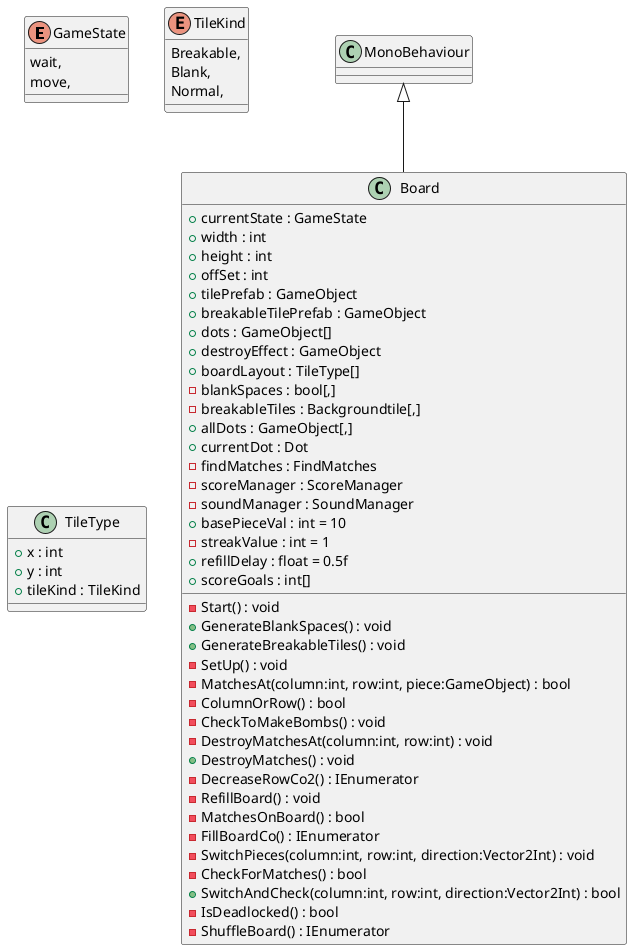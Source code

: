 @startuml
enum GameState {
    wait,
    move,
}
enum TileKind {
    Breakable,
    Blank,
    Normal,
}
class TileType {
    + x : int
    + y : int
    + tileKind : TileKind
}
class Board {
    + currentState : GameState
    + width : int
    + height : int
    + offSet : int
    + tilePrefab : GameObject
    + breakableTilePrefab : GameObject
    + dots : GameObject[]
    + destroyEffect : GameObject
    + boardLayout : TileType[]
    - blankSpaces : bool[,]
    - breakableTiles : Backgroundtile[,]
    + allDots : GameObject[,]
    + currentDot : Dot
    - findMatches : FindMatches
    - scoreManager : ScoreManager
    - soundManager : SoundManager
    + basePieceVal : int = 10
    - streakValue : int = 1
    + refillDelay : float = 0.5f
    + scoreGoals : int[]
    - Start() : void
    + GenerateBlankSpaces() : void
    + GenerateBreakableTiles() : void
    - SetUp() : void
    - MatchesAt(column:int, row:int, piece:GameObject) : bool
    - ColumnOrRow() : bool
    - CheckToMakeBombs() : void
    - DestroyMatchesAt(column:int, row:int) : void
    + DestroyMatches() : void
    - DecreaseRowCo2() : IEnumerator
    - RefillBoard() : void
    - MatchesOnBoard() : bool
    - FillBoardCo() : IEnumerator
    - SwitchPieces(column:int, row:int, direction:Vector2Int) : void
    - CheckForMatches() : bool
    + SwitchAndCheck(column:int, row:int, direction:Vector2Int) : bool
    - IsDeadlocked() : bool
    - ShuffleBoard() : IEnumerator
}
MonoBehaviour <|-- Board
@enduml
